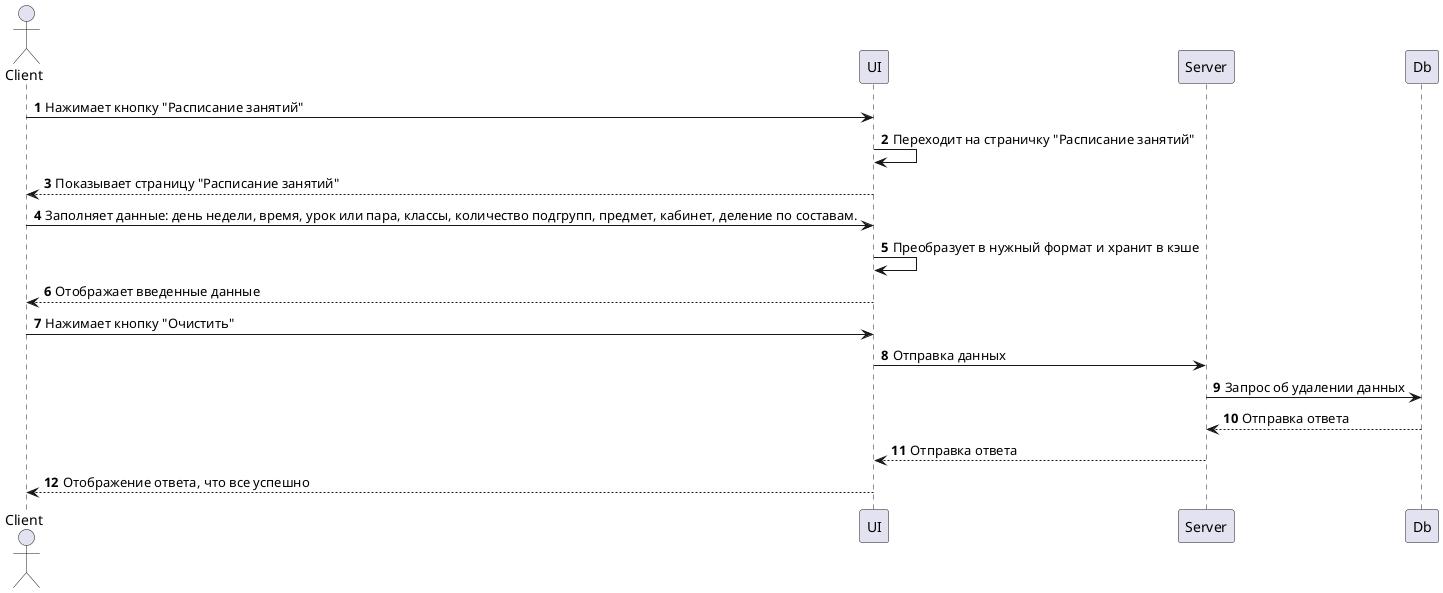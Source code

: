 @startuml Удаление данных
    autonumber

    actor Client
    
    participant UI
    participant Server
    participant Db

    Client -> UI: Нажимает кнопку "Расписание занятий"
    UI -> UI: Переходит на страничку "Расписание занятий"
    Client <-- UI: Показывает страницу "Расписание занятий"
    Client -> UI: Заполняет данные: день недели, время, урок или пара, классы, количество подгрупп, предмет, кабинет, деление по составам.
    UI -> UI: Преобразует в нужный формат и хранит в кэше
    Client <-- UI: Отображает введенные данные
    Client -> UI: Нажимает кнопку "Очистить"
    UI -> Server: Отправка данных
    Server -> Db: Запрос об удалении данных 
    Server <-- Db: Отправка ответа 
    UI <-- Server: Отправка ответа
    Client <-- UI: Отображение ответа, что все успешно
@enduml